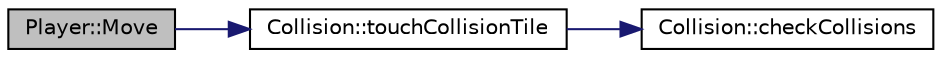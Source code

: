 digraph "Player::Move"
{
  edge [fontname="Helvetica",fontsize="10",labelfontname="Helvetica",labelfontsize="10"];
  node [fontname="Helvetica",fontsize="10",shape=record];
  rankdir="LR";
  Node25 [label="Player::Move",height=0.2,width=0.4,color="black", fillcolor="grey75", style="filled", fontcolor="black"];
  Node25 -> Node26 [color="midnightblue",fontsize="10",style="solid",fontname="Helvetica"];
  Node26 [label="Collision::touchCollisionTile",height=0.2,width=0.4,color="black", fillcolor="white", style="filled",URL="$namespace_collision.html#a411e44a1dd1a183bece2e2236f7e59fd"];
  Node26 -> Node27 [color="midnightblue",fontsize="10",style="solid",fontname="Helvetica"];
  Node27 [label="Collision::checkCollisions",height=0.2,width=0.4,color="black", fillcolor="white", style="filled",URL="$namespace_collision.html#a923349ef590084c8fe4c085f2f75b97d"];
}
